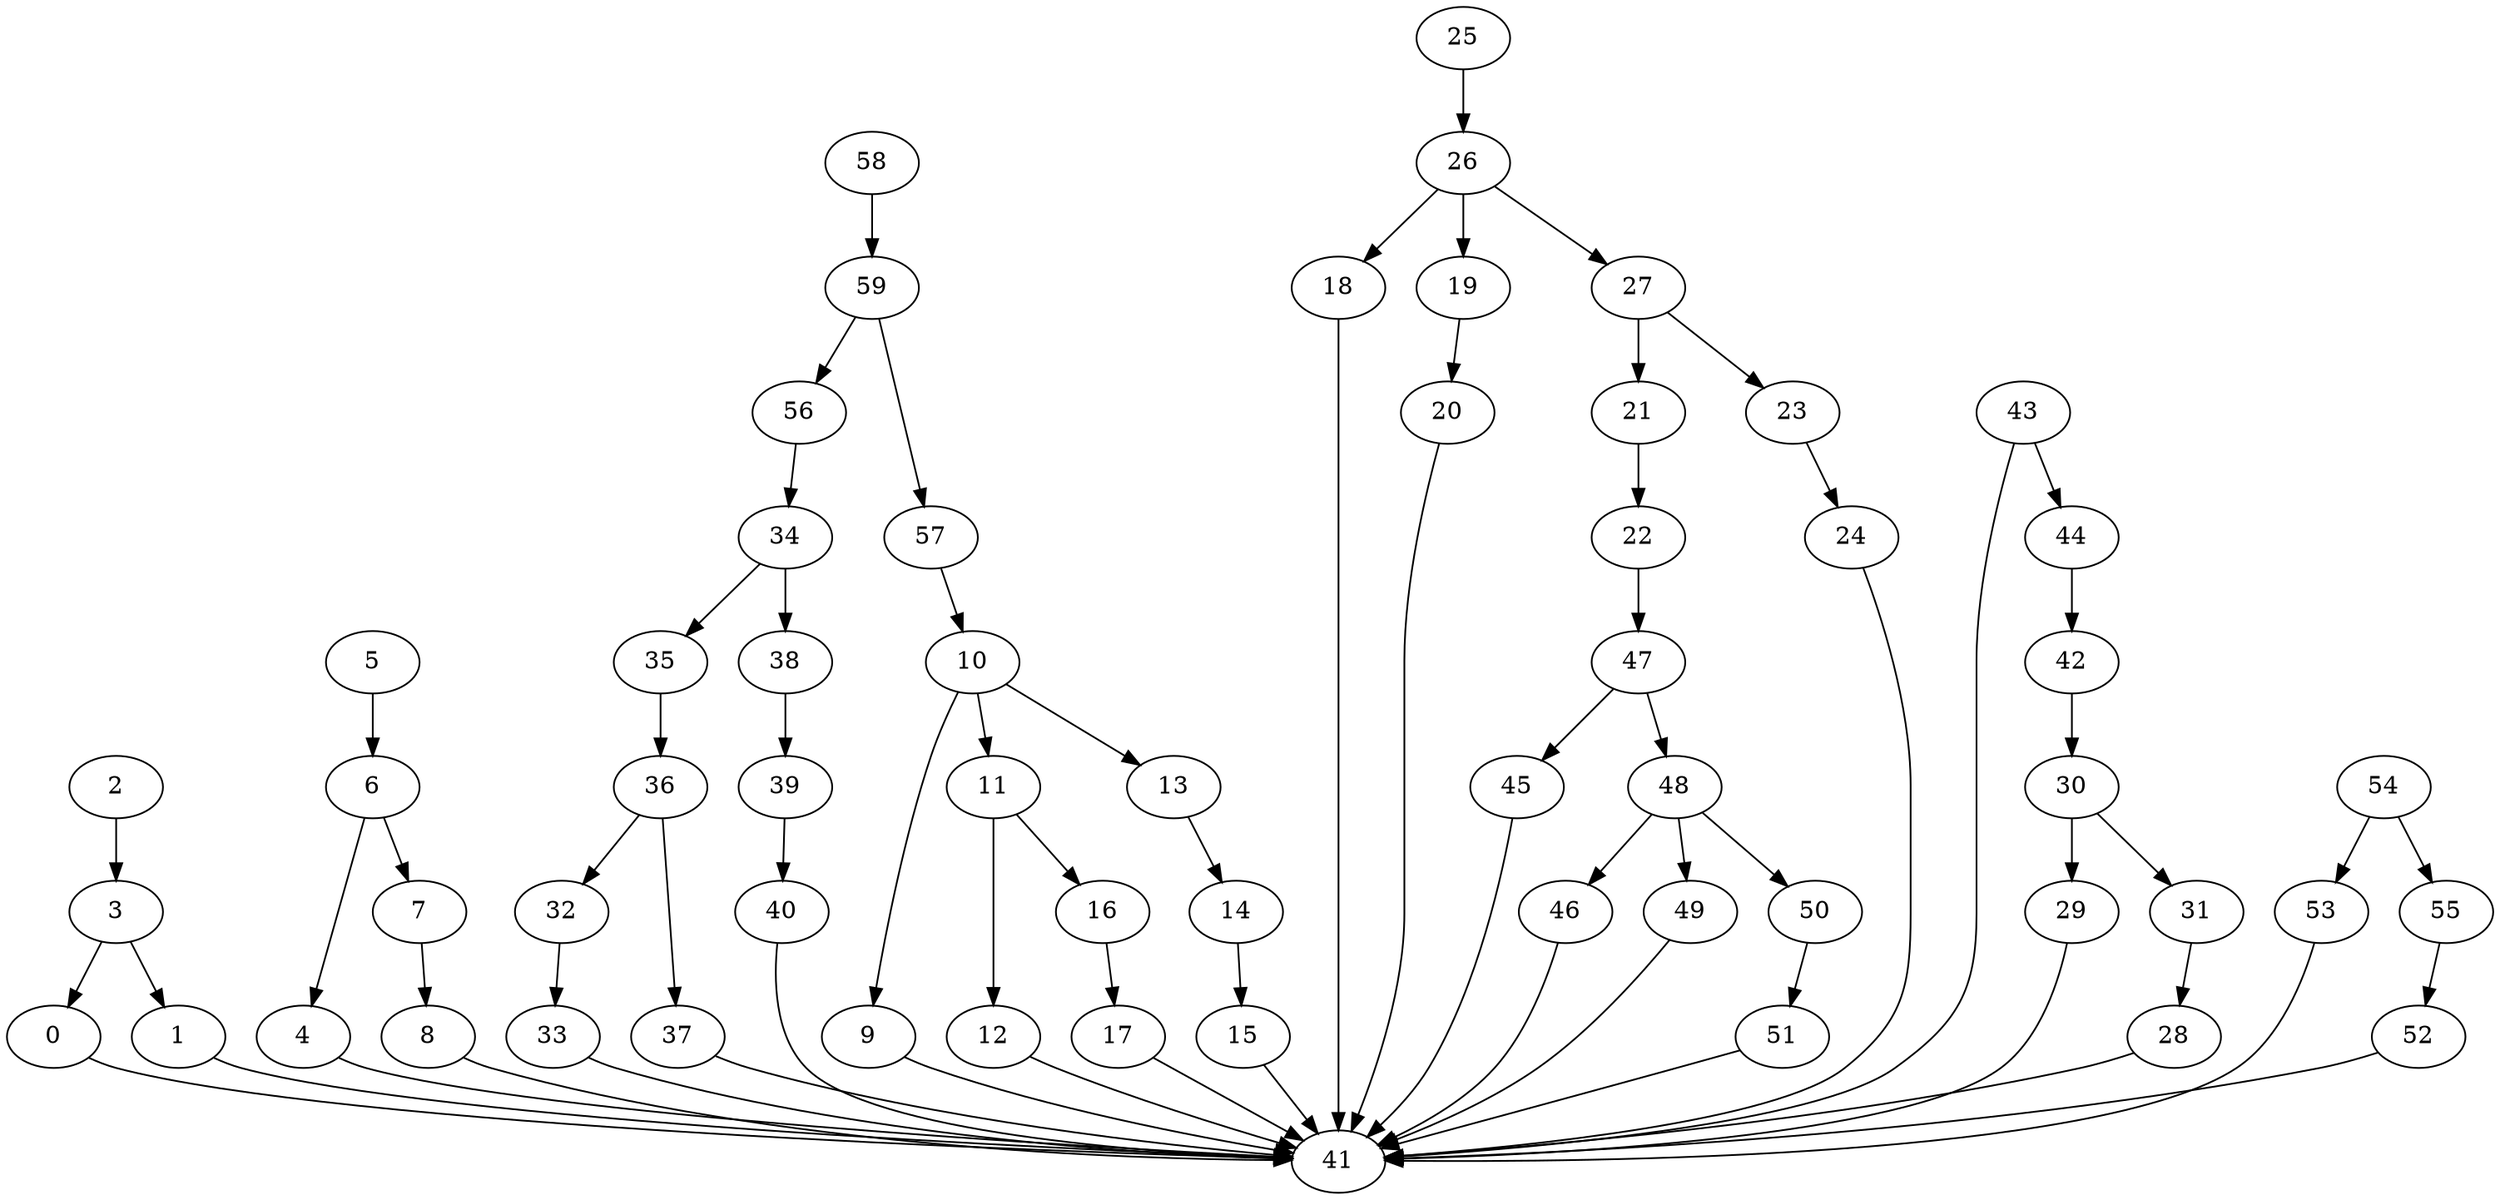 strict digraph  {
0 [exec=119];
1 [exec=99];
2 [exec=92];
3 [exec=129];
4 [exec=121];
5 [exec=72];
6 [exec=190];
7 [exec=126];
8 [exec=51];
9 [exec=123];
10 [exec=160];
11 [exec=165];
12 [exec=91];
13 [exec=109];
14 [exec=128];
15 [exec=116];
16 [exec=61];
17 [exec=70];
18 [exec=170];
19 [exec=137];
20 [exec=87];
21 [exec=100];
22 [exec=67];
23 [exec=155];
24 [exec=101];
25 [exec=162];
26 [exec=120];
27 [exec=97];
28 [exec=121];
29 [exec=199];
30 [exec=110];
31 [exec=81];
32 [exec=141];
33 [exec=71];
34 [exec=123];
35 [exec=133];
36 [exec=54];
37 [exec=132];
38 [exec=123];
39 [exec=132];
40 [exec=89];
41 [exec=65];
42 [exec=64];
43 [exec=93];
44 [exec=88];
45 [exec=81];
46 [exec=185];
47 [exec=124];
48 [exec=154];
49 [exec=101];
50 [exec=172];
51 [exec=101];
52 [exec=163];
53 [exec=113];
54 [exec=159];
55 [exec=105];
56 [exec=82];
57 [exec=118];
58 [exec=65];
59 [exec=92];
0 -> 41  [comm=16];
1 -> 41  [comm=10];
2 -> 3  [comm=10];
3 -> 0  [comm=9];
3 -> 1  [comm=15];
4 -> 41  [comm=20];
5 -> 6  [comm=15];
6 -> 4  [comm=13];
6 -> 7  [comm=5];
7 -> 8  [comm=10];
8 -> 41  [comm=5];
9 -> 41  [comm=14];
10 -> 11  [comm=8];
10 -> 9  [comm=8];
10 -> 13  [comm=20];
11 -> 12  [comm=20];
11 -> 16  [comm=7];
12 -> 41  [comm=12];
13 -> 14  [comm=18];
14 -> 15  [comm=14];
15 -> 41  [comm=16];
16 -> 17  [comm=12];
17 -> 41  [comm=10];
18 -> 41  [comm=5];
19 -> 20  [comm=6];
20 -> 41  [comm=15];
21 -> 22  [comm=19];
22 -> 47  [comm=14];
23 -> 24  [comm=19];
24 -> 41  [comm=19];
25 -> 26  [comm=17];
26 -> 27  [comm=9];
26 -> 18  [comm=13];
26 -> 19  [comm=16];
27 -> 21  [comm=15];
27 -> 23  [comm=9];
28 -> 41  [comm=18];
29 -> 41  [comm=7];
30 -> 31  [comm=9];
30 -> 29  [comm=10];
31 -> 28  [comm=14];
32 -> 33  [comm=16];
33 -> 41  [comm=11];
34 -> 35  [comm=16];
34 -> 38  [comm=7];
35 -> 36  [comm=7];
36 -> 37  [comm=17];
36 -> 32  [comm=10];
37 -> 41  [comm=15];
38 -> 39  [comm=16];
39 -> 40  [comm=15];
40 -> 41  [comm=10];
42 -> 30  [comm=14];
43 -> 44  [comm=5];
43 -> 41  [comm=5];
44 -> 42  [comm=7];
45 -> 41  [comm=16];
46 -> 41  [comm=8];
47 -> 48  [comm=10];
47 -> 45  [comm=10];
48 -> 49  [comm=20];
48 -> 46  [comm=7];
48 -> 50  [comm=8];
49 -> 41  [comm=10];
50 -> 51  [comm=20];
51 -> 41  [comm=12];
52 -> 41  [comm=14];
53 -> 41  [comm=17];
54 -> 55  [comm=12];
54 -> 53  [comm=20];
55 -> 52  [comm=12];
56 -> 34  [comm=14];
57 -> 10  [comm=16];
58 -> 59  [comm=12];
59 -> 56  [comm=15];
59 -> 57  [comm=19];
}
